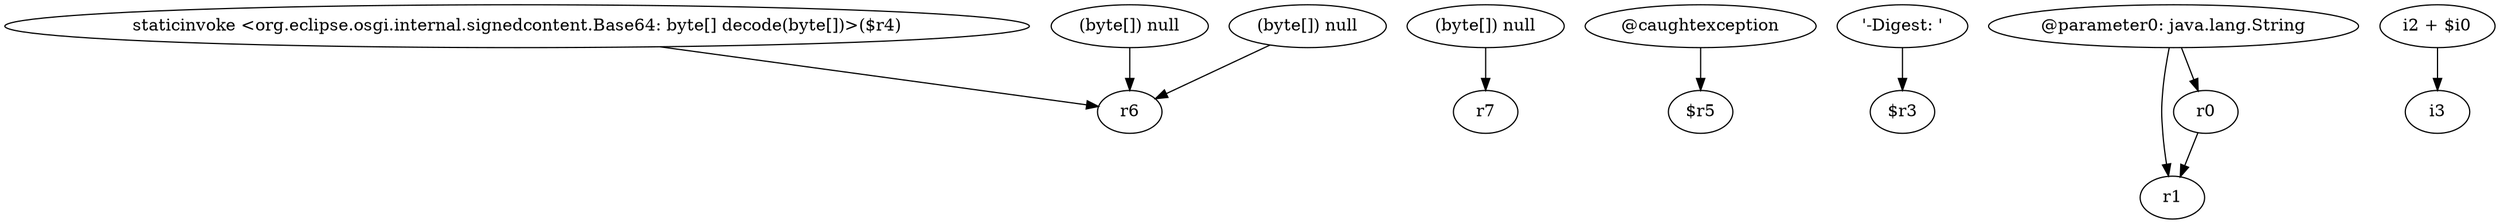 digraph g {
0[label="staticinvoke <org.eclipse.osgi.internal.signedcontent.Base64: byte[] decode(byte[])>($r4)"]
1[label="r6"]
0->1[label=""]
2[label="(byte[]) null"]
3[label="r7"]
2->3[label=""]
4[label="@caughtexception"]
5[label="$r5"]
4->5[label=""]
6[label="'-Digest: '"]
7[label="$r3"]
6->7[label=""]
8[label="@parameter0: java.lang.String"]
9[label="r1"]
8->9[label=""]
10[label="r0"]
8->10[label=""]
11[label="(byte[]) null"]
11->1[label=""]
10->9[label=""]
12[label="(byte[]) null"]
12->1[label=""]
13[label="i2 + $i0"]
14[label="i3"]
13->14[label=""]
}
